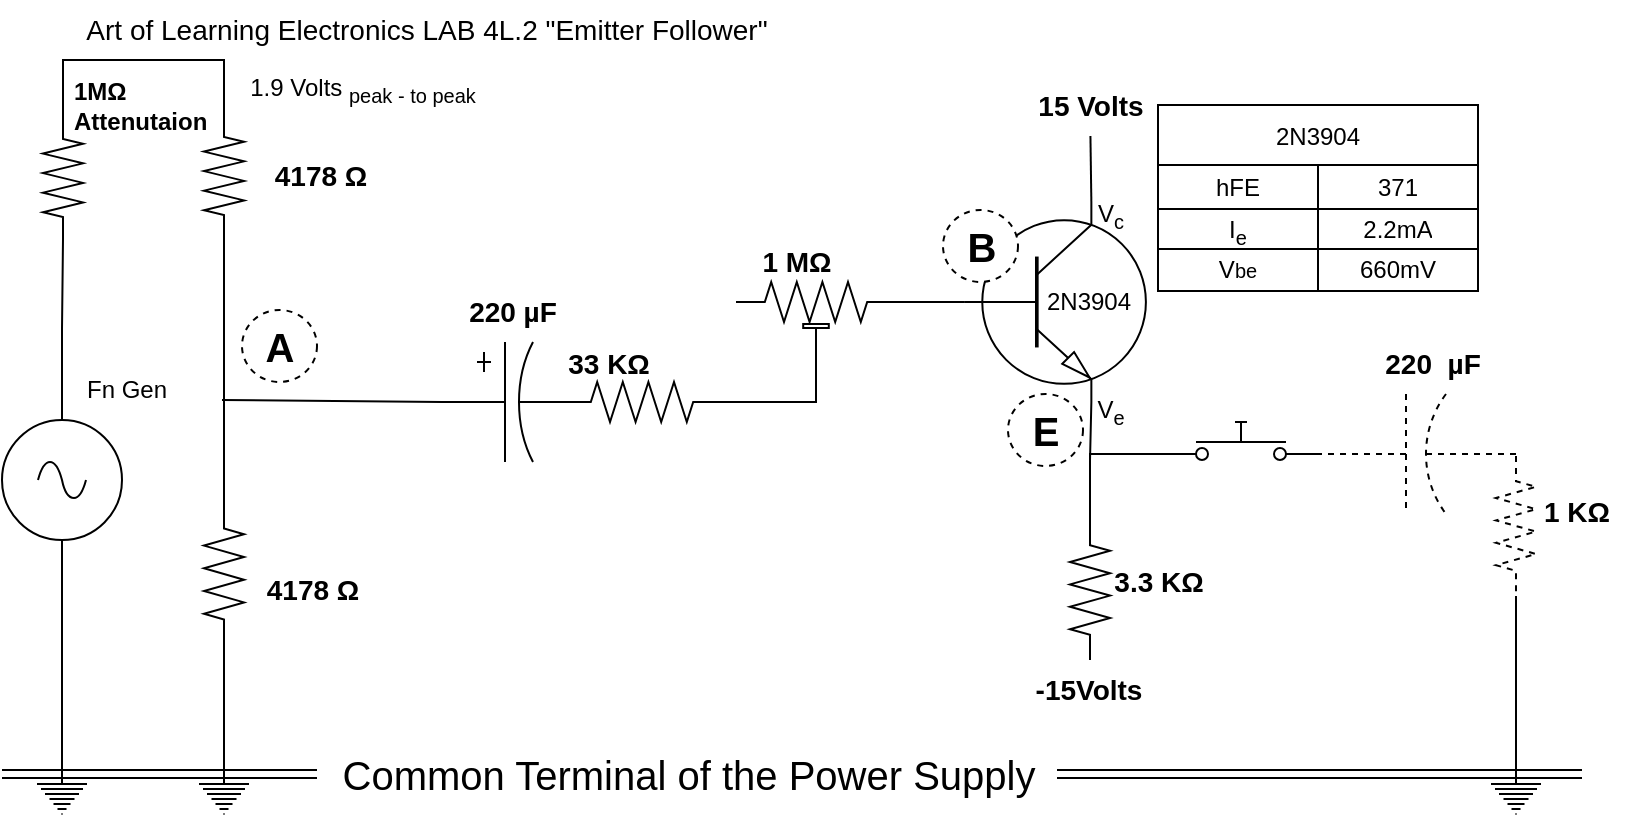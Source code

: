 <mxfile version="20.8.10" type="device"><diagram name="Page-1" id="7e0a89b8-554c-2b80-1dc8-d5c74ca68de4"><mxGraphModel dx="1036" dy="606" grid="1" gridSize="10" guides="1" tooltips="1" connect="1" arrows="1" fold="1" page="1" pageScale="1" pageWidth="1100" pageHeight="850" background="none" math="0" shadow="0"><root><mxCell id="0"/><mxCell id="1" parent="0"/><mxCell id="v5ASgLI8CXAvtaU97z3V-1" value="" style="verticalLabelPosition=bottom;shadow=0;dashed=0;align=center;html=1;verticalAlign=top;shape=mxgraph.electrical.transistors.npn_transistor_1;" parent="1" vertex="1"><mxGeometry x="480" y="111" width="93" height="100" as="geometry"/></mxCell><mxCell id="UOghZ5WVV2tegA4azKMa-13" style="edgeStyle=orthogonalEdgeStyle;rounded=0;orthogonalLoop=1;jettySize=auto;html=1;exitX=0;exitY=0.5;exitDx=0;exitDy=0;exitPerimeter=0;entryX=1;entryY=0.5;entryDx=0;entryDy=0;entryPerimeter=0;endArrow=none;endFill=0;" parent="1" source="v5ASgLI8CXAvtaU97z3V-2" target="UOghZ5WVV2tegA4azKMa-11" edge="1"><mxGeometry relative="1" as="geometry"/></mxCell><mxCell id="v5ASgLI8CXAvtaU97z3V-2" value="" style="pointerEvents=1;verticalLabelPosition=bottom;shadow=0;dashed=0;align=center;html=1;verticalAlign=top;shape=mxgraph.electrical.resistors.resistor_2;" parent="1" vertex="1"><mxGeometry x="280" y="201" width="80" height="20" as="geometry"/></mxCell><mxCell id="80wsVpMIOcEodvlpj_uF-2" value="" style="edgeStyle=orthogonalEdgeStyle;rounded=0;orthogonalLoop=1;jettySize=auto;html=1;endArrow=none;endFill=0;entryX=0.7;entryY=1;entryDx=0;entryDy=0;entryPerimeter=0;" parent="1" source="v5ASgLI8CXAvtaU97z3V-4" target="v5ASgLI8CXAvtaU97z3V-1" edge="1"><mxGeometry relative="1" as="geometry"><mxPoint x="543" y="214" as="targetPoint"/></mxGeometry></mxCell><mxCell id="v5ASgLI8CXAvtaU97z3V-4" value="" style="pointerEvents=1;verticalLabelPosition=bottom;shadow=0;dashed=0;align=center;html=1;verticalAlign=top;shape=mxgraph.electrical.resistors.resistor_2;direction=south;" parent="1" vertex="1"><mxGeometry x="534" y="270" width="20" height="70" as="geometry"/></mxCell><mxCell id="v5ASgLI8CXAvtaU97z3V-7" value="&lt;b&gt;&lt;font style=&quot;font-size: 14px;&quot;&gt;3.3 KΩ&lt;/font&gt;&lt;/b&gt;" style="text;html=1;align=center;verticalAlign=middle;resizable=0;points=[];autosize=1;strokeColor=none;fillColor=none;" parent="1" vertex="1"><mxGeometry x="543" y="286.18" width="70" height="30" as="geometry"/></mxCell><mxCell id="v5ASgLI8CXAvtaU97z3V-8" value="&lt;b&gt;&lt;font style=&quot;font-size: 14px;&quot;&gt;-15Volts&lt;/font&gt;&lt;/b&gt;" style="text;html=1;align=center;verticalAlign=middle;resizable=0;points=[];autosize=1;strokeColor=none;fillColor=none;" parent="1" vertex="1"><mxGeometry x="503" y="340" width="80" height="30" as="geometry"/></mxCell><mxCell id="v5ASgLI8CXAvtaU97z3V-9" value="&lt;b&gt;&lt;font style=&quot;font-size: 14px;&quot;&gt;15 Volts&lt;/font&gt;&lt;/b&gt;" style="text;html=1;align=center;verticalAlign=middle;resizable=0;points=[];autosize=1;strokeColor=none;fillColor=none;" parent="1" vertex="1"><mxGeometry x="504" y="48" width="80" height="30" as="geometry"/></mxCell><mxCell id="v5ASgLI8CXAvtaU97z3V-10" value="&lt;b&gt;&lt;font style=&quot;font-size: 14px;&quot;&gt;33 KΩ&lt;/font&gt;&lt;/b&gt;" style="text;html=1;align=center;verticalAlign=middle;resizable=0;points=[];autosize=1;strokeColor=none;fillColor=none;" parent="1" vertex="1"><mxGeometry x="273" y="177" width="60" height="30" as="geometry"/></mxCell><mxCell id="v5ASgLI8CXAvtaU97z3V-11" value="2N3904" style="text;html=1;align=center;verticalAlign=middle;resizable=0;points=[];autosize=1;strokeColor=none;fillColor=none;" parent="1" vertex="1"><mxGeometry x="508" y="146" width="70" height="30" as="geometry"/></mxCell><mxCell id="80wsVpMIOcEodvlpj_uF-3" value="&lt;b&gt;&lt;font style=&quot;font-size: 14px;&quot;&gt;220&amp;nbsp; µF&lt;/font&gt;&lt;/b&gt;" style="text;html=1;align=center;verticalAlign=middle;resizable=0;points=[];autosize=1;strokeColor=none;fillColor=none;dashed=1;dashPattern=1 2;" parent="1" vertex="1"><mxGeometry x="680" y="177" width="70" height="30" as="geometry"/></mxCell><mxCell id="80wsVpMIOcEodvlpj_uF-4" value="" style="pointerEvents=1;verticalLabelPosition=bottom;shadow=0;dashed=1;align=center;html=1;verticalAlign=top;shape=mxgraph.electrical.resistors.resistor_2;direction=south;" parent="1" vertex="1"><mxGeometry x="747" y="238" width="20" height="70" as="geometry"/></mxCell><mxCell id="XQSRH9Ezn86aQqrMIj19-2" value="" style="endArrow=none;html=1;rounded=0;exitX=0.7;exitY=0;exitDx=0;exitDy=0;exitPerimeter=0;" parent="1" source="v5ASgLI8CXAvtaU97z3V-1" target="v5ASgLI8CXAvtaU97z3V-9" edge="1"><mxGeometry width="50" height="50" relative="1" as="geometry"><mxPoint x="648" y="311" as="sourcePoint"/><mxPoint x="698" y="261" as="targetPoint"/></mxGeometry></mxCell><mxCell id="XQSRH9Ezn86aQqrMIj19-7" value="" style="pointerEvents=1;verticalLabelPosition=bottom;shadow=0;dashed=1;align=center;html=1;verticalAlign=top;shape=mxgraph.electrical.capacitors.capacitor_2;direction=west;movable=1;resizable=1;rotatable=1;deletable=1;editable=1;connectable=1;strokeWidth=1;rotation=-180;" parent="1" vertex="1"><mxGeometry x="657" y="207.0" width="100" height="60" as="geometry"/></mxCell><mxCell id="XQSRH9Ezn86aQqrMIj19-8" value="&lt;b&gt;&lt;font style=&quot;font-size: 14px;&quot;&gt;1 KΩ&lt;/font&gt;&lt;/b&gt;" style="text;html=1;align=center;verticalAlign=middle;resizable=0;points=[];autosize=1;strokeColor=none;fillColor=none;dashed=1;dashPattern=1 2;" parent="1" vertex="1"><mxGeometry x="757" y="251.18" width="60" height="30" as="geometry"/></mxCell><mxCell id="UOghZ5WVV2tegA4azKMa-18" style="edgeStyle=none;rounded=0;orthogonalLoop=1;jettySize=auto;html=1;entryX=0.5;entryY=0;entryDx=0;entryDy=0;entryPerimeter=0;endArrow=none;endFill=0;" parent="1" source="XQSRH9Ezn86aQqrMIj19-10" target="UOghZ5WVV2tegA4azKMa-1" edge="1"><mxGeometry relative="1" as="geometry"/></mxCell><mxCell id="SxHWzR8O8gZ4aYPiF6Rh-4" value="" style="edgeStyle=orthogonalEdgeStyle;rounded=0;orthogonalLoop=1;jettySize=auto;html=1;endArrow=none;endFill=0;" edge="1" parent="1" source="XQSRH9Ezn86aQqrMIj19-10" target="SxHWzR8O8gZ4aYPiF6Rh-2"><mxGeometry relative="1" as="geometry"/></mxCell><mxCell id="XQSRH9Ezn86aQqrMIj19-10" value="" style="pointerEvents=1;verticalLabelPosition=bottom;shadow=0;dashed=0;align=center;html=1;verticalAlign=top;shape=mxgraph.electrical.signal_sources.source;aspect=fixed;points=[[0.5,0,0],[1,0.5,0],[0.5,1,0],[0,0.5,0]];elSignalType=ac;strokeWidth=1;" parent="1" vertex="1"><mxGeometry y="220" width="60" height="60" as="geometry"/></mxCell><mxCell id="XQSRH9Ezn86aQqrMIj19-15" value="2N3904" style="shape=table;startSize=30;container=1;collapsible=0;childLayout=tableLayout;strokeWidth=1;" parent="1" vertex="1"><mxGeometry x="578" y="62.5" width="160" height="93" as="geometry"/></mxCell><mxCell id="XQSRH9Ezn86aQqrMIj19-16" value="" style="shape=tableRow;horizontal=0;startSize=0;swimlaneHead=0;swimlaneBody=0;strokeColor=inherit;top=0;left=0;bottom=0;right=0;collapsible=0;dropTarget=0;fillColor=none;points=[[0,0.5],[1,0.5]];portConstraint=eastwest;dashed=1;strokeWidth=1;" parent="XQSRH9Ezn86aQqrMIj19-15" vertex="1"><mxGeometry y="30" width="160" height="22" as="geometry"/></mxCell><mxCell id="XQSRH9Ezn86aQqrMIj19-17" value="hFE" style="shape=partialRectangle;html=1;whiteSpace=wrap;connectable=0;strokeColor=inherit;overflow=hidden;fillColor=none;top=0;left=0;bottom=0;right=0;pointerEvents=1;dashed=1;strokeWidth=1;" parent="XQSRH9Ezn86aQqrMIj19-16" vertex="1"><mxGeometry width="80" height="22" as="geometry"><mxRectangle width="80" height="22" as="alternateBounds"/></mxGeometry></mxCell><mxCell id="XQSRH9Ezn86aQqrMIj19-18" value="371" style="shape=partialRectangle;html=1;whiteSpace=wrap;connectable=0;strokeColor=inherit;overflow=hidden;fillColor=none;top=0;left=0;bottom=0;right=0;pointerEvents=1;dashed=1;strokeWidth=1;" parent="XQSRH9Ezn86aQqrMIj19-16" vertex="1"><mxGeometry x="80" width="80" height="22" as="geometry"><mxRectangle width="80" height="22" as="alternateBounds"/></mxGeometry></mxCell><mxCell id="XQSRH9Ezn86aQqrMIj19-19" value="" style="shape=tableRow;horizontal=0;startSize=0;swimlaneHead=0;swimlaneBody=0;strokeColor=inherit;top=0;left=0;bottom=0;right=0;collapsible=0;dropTarget=0;fillColor=none;points=[[0,0.5],[1,0.5]];portConstraint=eastwest;dashed=1;strokeWidth=1;" parent="XQSRH9Ezn86aQqrMIj19-15" vertex="1"><mxGeometry y="52" width="160" height="20" as="geometry"/></mxCell><mxCell id="XQSRH9Ezn86aQqrMIj19-20" value="I&lt;sub&gt;e&lt;/sub&gt;" style="shape=partialRectangle;html=1;whiteSpace=wrap;connectable=0;strokeColor=inherit;overflow=hidden;fillColor=none;top=0;left=0;bottom=0;right=0;pointerEvents=1;dashed=1;strokeWidth=1;" parent="XQSRH9Ezn86aQqrMIj19-19" vertex="1"><mxGeometry width="80" height="20" as="geometry"><mxRectangle width="80" height="20" as="alternateBounds"/></mxGeometry></mxCell><mxCell id="XQSRH9Ezn86aQqrMIj19-21" value="2.2mA" style="shape=partialRectangle;html=1;whiteSpace=wrap;connectable=0;strokeColor=inherit;overflow=hidden;fillColor=none;top=0;left=0;bottom=0;right=0;pointerEvents=1;dashed=1;strokeWidth=1;" parent="XQSRH9Ezn86aQqrMIj19-19" vertex="1"><mxGeometry x="80" width="80" height="20" as="geometry"><mxRectangle width="80" height="20" as="alternateBounds"/></mxGeometry></mxCell><mxCell id="XQSRH9Ezn86aQqrMIj19-22" value="" style="shape=tableRow;horizontal=0;startSize=0;swimlaneHead=0;swimlaneBody=0;strokeColor=inherit;top=0;left=0;bottom=0;right=0;collapsible=0;dropTarget=0;fillColor=none;points=[[0,0.5],[1,0.5]];portConstraint=eastwest;dashed=1;strokeWidth=1;" parent="XQSRH9Ezn86aQqrMIj19-15" vertex="1"><mxGeometry y="72" width="160" height="21" as="geometry"/></mxCell><mxCell id="XQSRH9Ezn86aQqrMIj19-23" value="V&lt;span style=&quot;font-size: 10px;&quot;&gt;be&lt;/span&gt;" style="shape=partialRectangle;html=1;whiteSpace=wrap;connectable=0;strokeColor=inherit;overflow=hidden;fillColor=none;top=0;left=0;bottom=0;right=0;pointerEvents=1;dashed=1;strokeWidth=1;" parent="XQSRH9Ezn86aQqrMIj19-22" vertex="1"><mxGeometry width="80" height="21" as="geometry"><mxRectangle width="80" height="21" as="alternateBounds"/></mxGeometry></mxCell><mxCell id="XQSRH9Ezn86aQqrMIj19-24" value="660mV" style="shape=partialRectangle;html=1;whiteSpace=wrap;connectable=0;strokeColor=inherit;overflow=hidden;fillColor=none;top=0;left=0;bottom=0;right=0;pointerEvents=1;dashed=1;strokeWidth=1;" parent="XQSRH9Ezn86aQqrMIj19-22" vertex="1"><mxGeometry x="80" width="80" height="21" as="geometry"><mxRectangle width="80" height="21" as="alternateBounds"/></mxGeometry></mxCell><mxCell id="XQSRH9Ezn86aQqrMIj19-28" value="V&lt;sub&gt;e&lt;/sub&gt;" style="text;html=1;align=center;verticalAlign=middle;resizable=0;points=[];autosize=1;strokeColor=none;fillColor=none;" parent="1" vertex="1"><mxGeometry x="534" y="201" width="40" height="30" as="geometry"/></mxCell><mxCell id="XQSRH9Ezn86aQqrMIj19-29" value="V&lt;sub&gt;c&lt;/sub&gt;" style="text;html=1;align=center;verticalAlign=middle;resizable=0;points=[];autosize=1;strokeColor=none;fillColor=none;" parent="1" vertex="1"><mxGeometry x="534" y="103" width="40" height="30" as="geometry"/></mxCell><mxCell id="UOghZ5WVV2tegA4azKMa-1" value="" style="pointerEvents=1;verticalLabelPosition=bottom;shadow=0;dashed=0;align=center;html=1;verticalAlign=top;shape=mxgraph.electrical.signal_sources.protective_earth;" parent="1" vertex="1"><mxGeometry x="17.5" y="397" width="25" height="20" as="geometry"/></mxCell><mxCell id="UOghZ5WVV2tegA4azKMa-2" value="" style="pointerEvents=1;verticalLabelPosition=bottom;shadow=0;dashed=0;align=center;html=1;verticalAlign=top;shape=mxgraph.electrical.resistors.resistor_2;rotation=90;" parent="1" vertex="1"><mxGeometry x="80.5" y="88" width="61" height="20" as="geometry"/></mxCell><mxCell id="UOghZ5WVV2tegA4azKMa-19" style="edgeStyle=none;rounded=0;orthogonalLoop=1;jettySize=auto;html=1;entryX=0.5;entryY=0;entryDx=0;entryDy=0;entryPerimeter=0;endArrow=none;endFill=0;" parent="1" source="UOghZ5WVV2tegA4azKMa-3" target="UOghZ5WVV2tegA4azKMa-4" edge="1"><mxGeometry relative="1" as="geometry"/></mxCell><mxCell id="qHDaI556fRi8Lhf8icfa-2" style="edgeStyle=none;rounded=0;orthogonalLoop=1;jettySize=auto;html=1;exitX=0;exitY=0.5;exitDx=0;exitDy=0;exitPerimeter=0;entryX=1;entryY=0.5;entryDx=0;entryDy=0;endArrow=none;endFill=0;entryPerimeter=0;" parent="1" source="UOghZ5WVV2tegA4azKMa-3" target="UOghZ5WVV2tegA4azKMa-2" edge="1"><mxGeometry relative="1" as="geometry"/></mxCell><mxCell id="UOghZ5WVV2tegA4azKMa-3" value="" style="pointerEvents=1;verticalLabelPosition=bottom;shadow=0;dashed=0;align=center;html=1;verticalAlign=top;shape=mxgraph.electrical.resistors.resistor_2;rotation=90;" parent="1" vertex="1"><mxGeometry x="75.5" y="287" width="71" height="20" as="geometry"/></mxCell><mxCell id="UOghZ5WVV2tegA4azKMa-4" value="" style="pointerEvents=1;verticalLabelPosition=bottom;shadow=0;dashed=0;align=center;html=1;verticalAlign=top;shape=mxgraph.electrical.signal_sources.protective_earth;" parent="1" vertex="1"><mxGeometry x="98.5" y="397" width="25" height="20" as="geometry"/></mxCell><mxCell id="UOghZ5WVV2tegA4azKMa-21" style="edgeStyle=orthogonalEdgeStyle;rounded=0;orthogonalLoop=1;jettySize=auto;html=1;endArrow=none;endFill=0;exitX=0;exitY=0.8;exitDx=0;exitDy=0;" parent="1" source="UOghZ5WVV2tegA4azKMa-6" edge="1"><mxGeometry relative="1" as="geometry"><mxPoint x="544" y="240" as="targetPoint"/></mxGeometry></mxCell><mxCell id="UOghZ5WVV2tegA4azKMa-6" value="" style="shape=mxgraph.electrical.electro-mechanical.pushbutton;aspect=fixed;elSwitchState=off;" parent="1" vertex="1"><mxGeometry x="582" y="221" width="75" height="20" as="geometry"/></mxCell><mxCell id="UOghZ5WVV2tegA4azKMa-23" style="edgeStyle=orthogonalEdgeStyle;rounded=0;orthogonalLoop=1;jettySize=auto;html=1;entryX=1;entryY=0.5;entryDx=0;entryDy=0;entryPerimeter=0;endArrow=none;endFill=0;" parent="1" source="UOghZ5WVV2tegA4azKMa-7" target="80wsVpMIOcEodvlpj_uF-4" edge="1"><mxGeometry relative="1" as="geometry"/></mxCell><mxCell id="UOghZ5WVV2tegA4azKMa-7" value="" style="pointerEvents=1;verticalLabelPosition=bottom;shadow=0;dashed=0;align=center;html=1;verticalAlign=top;shape=mxgraph.electrical.signal_sources.protective_earth;" parent="1" vertex="1"><mxGeometry x="744.5" y="397" width="25" height="20" as="geometry"/></mxCell><mxCell id="qHDaI556fRi8Lhf8icfa-3" style="edgeStyle=orthogonalEdgeStyle;rounded=0;orthogonalLoop=1;jettySize=auto;html=1;exitX=0.5;exitY=1;exitDx=0;exitDy=0;exitPerimeter=0;entryX=1;entryY=0.5;entryDx=0;entryDy=0;entryPerimeter=0;endArrow=none;endFill=0;" parent="1" source="UOghZ5WVV2tegA4azKMa-8" target="v5ASgLI8CXAvtaU97z3V-2" edge="1"><mxGeometry relative="1" as="geometry"/></mxCell><mxCell id="qHDaI556fRi8Lhf8icfa-4" style="edgeStyle=none;rounded=0;orthogonalLoop=1;jettySize=auto;html=1;exitX=1;exitY=0.25;exitDx=0;exitDy=0;exitPerimeter=0;entryX=0;entryY=0.5;entryDx=0;entryDy=0;entryPerimeter=0;endArrow=none;endFill=0;" parent="1" source="UOghZ5WVV2tegA4azKMa-8" target="v5ASgLI8CXAvtaU97z3V-1" edge="1"><mxGeometry relative="1" as="geometry"/></mxCell><mxCell id="UOghZ5WVV2tegA4azKMa-8" value="" style="pointerEvents=1;verticalLabelPosition=bottom;shadow=0;dashed=0;align=center;html=1;verticalAlign=top;shape=mxgraph.electrical.resistors.trimmer_pot_2;strokeWidth=1;" parent="1" vertex="1"><mxGeometry x="367" y="151" width="80" height="40" as="geometry"/></mxCell><mxCell id="UOghZ5WVV2tegA4azKMa-17" style="edgeStyle=none;rounded=0;orthogonalLoop=1;jettySize=auto;html=1;endArrow=none;endFill=0;exitX=0;exitY=0.5;exitDx=0;exitDy=0;exitPerimeter=0;" parent="1" source="UOghZ5WVV2tegA4azKMa-11" edge="1"><mxGeometry relative="1" as="geometry"><mxPoint x="173" y="211" as="sourcePoint"/><mxPoint x="110" y="210" as="targetPoint"/></mxGeometry></mxCell><mxCell id="UOghZ5WVV2tegA4azKMa-11" value="" style="pointerEvents=1;verticalLabelPosition=bottom;shadow=0;dashed=0;align=center;html=1;verticalAlign=top;shape=mxgraph.electrical.capacitors.capacitor_3;strokeWidth=1;" parent="1" vertex="1"><mxGeometry x="220" y="181" width="70" height="60" as="geometry"/></mxCell><mxCell id="UOghZ5WVV2tegA4azKMa-12" value="&lt;b&gt;&lt;font style=&quot;font-size: 14px;&quot;&gt;220 µF&lt;/font&gt;&lt;/b&gt;" style="text;html=1;align=center;verticalAlign=middle;resizable=0;points=[];autosize=1;strokeColor=none;fillColor=none;" parent="1" vertex="1"><mxGeometry x="220" y="151" width="70" height="30" as="geometry"/></mxCell><mxCell id="UOghZ5WVV2tegA4azKMa-16" value="&lt;b&gt;&lt;font style=&quot;font-size: 14px;&quot;&gt;1 MΩ&lt;/font&gt;&lt;/b&gt;" style="text;html=1;align=center;verticalAlign=middle;resizable=0;points=[];autosize=1;strokeColor=none;fillColor=none;" parent="1" vertex="1"><mxGeometry x="367" y="125.5" width="60" height="30" as="geometry"/></mxCell><mxCell id="UOghZ5WVV2tegA4azKMa-25" value="1.9 Volts &lt;sub&gt;peak - to peak&lt;/sub&gt;" style="text;html=1;align=center;verticalAlign=middle;resizable=0;points=[];autosize=1;strokeColor=none;fillColor=none;" parent="1" vertex="1"><mxGeometry x="110" y="40" width="140" height="30" as="geometry"/></mxCell><mxCell id="UOghZ5WVV2tegA4azKMa-26" value="&lt;font style=&quot;font-size: 20px;&quot;&gt;&lt;b&gt;A&lt;/b&gt;&lt;/font&gt;" style="ellipse;whiteSpace=wrap;html=1;dashed=1;strokeWidth=1;" parent="1" vertex="1"><mxGeometry x="120" y="165" width="37.5" height="36" as="geometry"/></mxCell><mxCell id="UOghZ5WVV2tegA4azKMa-27" value="&lt;font style=&quot;font-size: 20px;&quot;&gt;&lt;b&gt;B&lt;/b&gt;&lt;/font&gt;" style="ellipse;whiteSpace=wrap;html=1;dashed=1;strokeWidth=1;" parent="1" vertex="1"><mxGeometry x="470.5" y="115" width="37.5" height="36" as="geometry"/></mxCell><mxCell id="UOghZ5WVV2tegA4azKMa-28" value="&lt;font style=&quot;font-size: 20px;&quot;&gt;&lt;b&gt;E&lt;/b&gt;&lt;/font&gt;" style="ellipse;whiteSpace=wrap;html=1;dashed=1;strokeWidth=1;" parent="1" vertex="1"><mxGeometry x="503" y="207" width="37.5" height="36" as="geometry"/></mxCell><mxCell id="UOghZ5WVV2tegA4azKMa-31" style="edgeStyle=orthogonalEdgeStyle;shape=link;rounded=0;orthogonalLoop=1;jettySize=auto;html=1;fontSize=20;endArrow=none;endFill=0;" parent="1" source="UOghZ5WVV2tegA4azKMa-30" edge="1"><mxGeometry relative="1" as="geometry"><mxPoint x="790" y="397" as="targetPoint"/></mxGeometry></mxCell><mxCell id="UOghZ5WVV2tegA4azKMa-32" style="edgeStyle=orthogonalEdgeStyle;shape=link;rounded=0;orthogonalLoop=1;jettySize=auto;html=1;fontSize=20;endArrow=none;endFill=0;" parent="1" source="UOghZ5WVV2tegA4azKMa-30" edge="1"><mxGeometry relative="1" as="geometry"><mxPoint y="397" as="targetPoint"/></mxGeometry></mxCell><mxCell id="UOghZ5WVV2tegA4azKMa-30" value="Common Terminal of the Power Supply" style="text;html=1;align=center;verticalAlign=middle;resizable=0;points=[];autosize=1;strokeColor=none;fillColor=none;fontSize=20;" parent="1" vertex="1"><mxGeometry x="157.5" y="377" width="370" height="40" as="geometry"/></mxCell><mxCell id="UOghZ5WVV2tegA4azKMa-33" value="&lt;b&gt;4178 Ω&lt;/b&gt;" style="text;html=1;align=center;verticalAlign=middle;resizable=0;points=[];autosize=1;strokeColor=none;fillColor=none;fontSize=14;" parent="1" vertex="1"><mxGeometry x="123.5" y="83" width="70" height="30" as="geometry"/></mxCell><mxCell id="UOghZ5WVV2tegA4azKMa-34" value="&lt;b&gt;4178 Ω&lt;/b&gt;" style="text;html=1;align=center;verticalAlign=middle;resizable=0;points=[];autosize=1;strokeColor=none;fillColor=none;fontSize=14;" parent="1" vertex="1"><mxGeometry x="120" y="290" width="70" height="30" as="geometry"/></mxCell><mxCell id="UOghZ5WVV2tegA4azKMa-35" value="Art of Learning Electronics LAB 4L.2 &quot;Emitter Follower&quot;" style="text;html=1;align=center;verticalAlign=middle;resizable=0;points=[];autosize=1;strokeColor=none;fillColor=none;fontSize=14;" parent="1" vertex="1"><mxGeometry x="32" y="10" width="360" height="30" as="geometry"/></mxCell><mxCell id="SxHWzR8O8gZ4aYPiF6Rh-1" value="Fn Gen" style="text;html=1;align=center;verticalAlign=middle;resizable=0;points=[];autosize=1;strokeColor=none;fillColor=none;" vertex="1" parent="1"><mxGeometry x="32" y="190" width="60" height="30" as="geometry"/></mxCell><mxCell id="SxHWzR8O8gZ4aYPiF6Rh-3" value="" style="edgeStyle=orthogonalEdgeStyle;rounded=0;orthogonalLoop=1;jettySize=auto;html=1;exitX=0;exitY=0.5;exitDx=0;exitDy=0;exitPerimeter=0;entryX=0;entryY=0.5;entryDx=0;entryDy=0;entryPerimeter=0;endArrow=none;endFill=0;" edge="1" parent="1" source="UOghZ5WVV2tegA4azKMa-2" target="SxHWzR8O8gZ4aYPiF6Rh-2"><mxGeometry relative="1" as="geometry"><Array as="points"><mxPoint x="111" y="40"/><mxPoint x="31" y="40"/></Array><mxPoint x="111" y="67.5" as="sourcePoint"/><mxPoint x="30" y="220" as="targetPoint"/></mxGeometry></mxCell><mxCell id="SxHWzR8O8gZ4aYPiF6Rh-2" value="" style="pointerEvents=1;verticalLabelPosition=bottom;shadow=0;dashed=0;align=center;html=1;verticalAlign=top;shape=mxgraph.electrical.resistors.resistor_2;rotation=90;" vertex="1" parent="1"><mxGeometry y="89" width="61" height="20" as="geometry"/></mxCell><mxCell id="SxHWzR8O8gZ4aYPiF6Rh-7" value="&lt;b&gt;1MΩ&lt;br&gt;&lt;div style=&quot;&quot;&gt;&lt;b style=&quot;background-color: initial;&quot;&gt;Attenutaion&lt;/b&gt;&lt;/div&gt;&lt;/b&gt;" style="text;html=1;align=left;verticalAlign=middle;resizable=0;points=[];autosize=1;strokeColor=none;fillColor=none;" vertex="1" parent="1"><mxGeometry x="33.5" y="43" width="90" height="40" as="geometry"/></mxCell></root></mxGraphModel></diagram></mxfile>